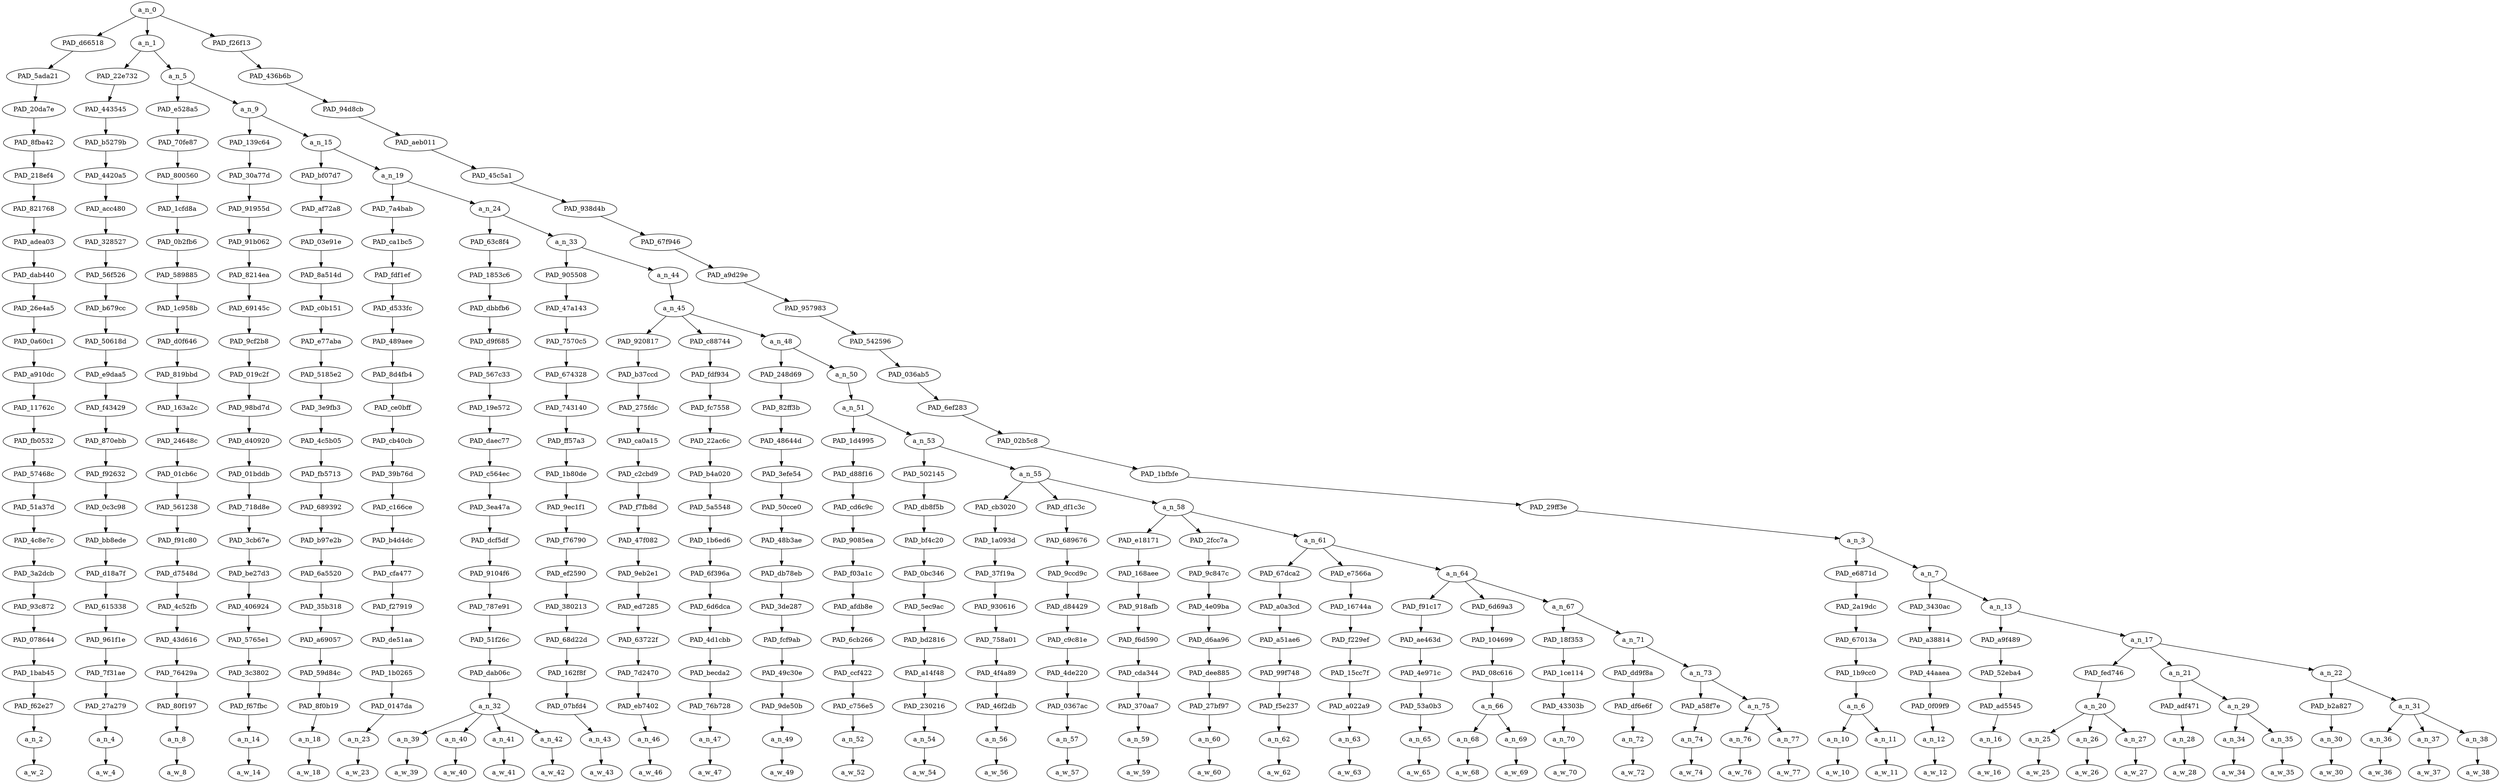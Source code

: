strict digraph "" {
	a_n_0	[div_dir=1,
		index=0,
		level=23,
		pos="20.7292221760063,23!",
		text_span="[0, 1, 2, 3, 4, 5, 6, 7, 8, 9, 10, 11, 12, 13, 14, 15, 16, 17, 18, 19, 20, 21, 22, 23, 24, 25, 26, 27, 28, 29, 30, 31, 32, 33, 34, \
35, 36, 37, 38, 39, 40, 41, 42, 43]",
		value=0.99999999];
	PAD_d66518	[div_dir=1,
		index=1,
		level=22,
		pos="29.0,22!",
		text_span="[29]",
		value=0.01446000];
	a_n_0 -> PAD_d66518;
	a_n_1	[div_dir=1,
		index=0,
		level=22,
		pos="1.073083194685571,22!",
		text_span="[0, 1, 2, 3, 4, 5, 6, 7, 8, 9, 10, 11, 12, 13, 14, 15, 16, 17, 18, 19, 20, 21, 22, 23, 24, 25, 26, 27, 28]",
		value=0.56165348];
	a_n_0 -> a_n_1;
	PAD_f26f13	[div_dir=1,
		index=2,
		level=22,
		pos="32.11458333333333,22!",
		text_span="[30, 31, 32, 33, 34, 35, 36, 37, 38, 39, 40, 41, 42, 43]",
		value=0.42333178];
	a_n_0 -> PAD_f26f13;
	PAD_5ada21	[div_dir=1,
		index=2,
		level=21,
		pos="29.0,21!",
		text_span="[29]",
		value=0.01446000];
	PAD_d66518 -> PAD_5ada21;
	PAD_20da7e	[div_dir=1,
		index=3,
		level=20,
		pos="29.0,20!",
		text_span="[29]",
		value=0.01446000];
	PAD_5ada21 -> PAD_20da7e;
	PAD_8fba42	[div_dir=1,
		index=4,
		level=19,
		pos="29.0,19!",
		text_span="[29]",
		value=0.01446000];
	PAD_20da7e -> PAD_8fba42;
	PAD_218ef4	[div_dir=1,
		index=5,
		level=18,
		pos="29.0,18!",
		text_span="[29]",
		value=0.01446000];
	PAD_8fba42 -> PAD_218ef4;
	PAD_821768	[div_dir=1,
		index=6,
		level=17,
		pos="29.0,17!",
		text_span="[29]",
		value=0.01446000];
	PAD_218ef4 -> PAD_821768;
	PAD_adea03	[div_dir=1,
		index=7,
		level=16,
		pos="29.0,16!",
		text_span="[29]",
		value=0.01446000];
	PAD_821768 -> PAD_adea03;
	PAD_dab440	[div_dir=1,
		index=8,
		level=15,
		pos="29.0,15!",
		text_span="[29]",
		value=0.01446000];
	PAD_adea03 -> PAD_dab440;
	PAD_26e4a5	[div_dir=1,
		index=8,
		level=14,
		pos="29.0,14!",
		text_span="[29]",
		value=0.01446000];
	PAD_dab440 -> PAD_26e4a5;
	PAD_0a60c1	[div_dir=1,
		index=10,
		level=13,
		pos="29.0,13!",
		text_span="[29]",
		value=0.01446000];
	PAD_26e4a5 -> PAD_0a60c1;
	PAD_a910dc	[div_dir=1,
		index=11,
		level=12,
		pos="29.0,12!",
		text_span="[29]",
		value=0.01446000];
	PAD_0a60c1 -> PAD_a910dc;
	PAD_11762c	[div_dir=1,
		index=11,
		level=11,
		pos="29.0,11!",
		text_span="[29]",
		value=0.01446000];
	PAD_a910dc -> PAD_11762c;
	PAD_fb0532	[div_dir=1,
		index=12,
		level=10,
		pos="29.0,10!",
		text_span="[29]",
		value=0.01446000];
	PAD_11762c -> PAD_fb0532;
	PAD_57468c	[div_dir=1,
		index=13,
		level=9,
		pos="29.0,9!",
		text_span="[29]",
		value=0.01446000];
	PAD_fb0532 -> PAD_57468c;
	PAD_51a37d	[div_dir=1,
		index=15,
		level=8,
		pos="29.0,8!",
		text_span="[29]",
		value=0.01446000];
	PAD_57468c -> PAD_51a37d;
	PAD_4c8e7c	[div_dir=1,
		index=17,
		level=7,
		pos="29.0,7!",
		text_span="[29]",
		value=0.01446000];
	PAD_51a37d -> PAD_4c8e7c;
	PAD_3a2dcb	[div_dir=1,
		index=19,
		level=6,
		pos="29.0,6!",
		text_span="[29]",
		value=0.01446000];
	PAD_4c8e7c -> PAD_3a2dcb;
	PAD_93c872	[div_dir=1,
		index=21,
		level=5,
		pos="29.0,5!",
		text_span="[29]",
		value=0.01446000];
	PAD_3a2dcb -> PAD_93c872;
	PAD_078644	[div_dir=1,
		index=22,
		level=4,
		pos="29.0,4!",
		text_span="[29]",
		value=0.01446000];
	PAD_93c872 -> PAD_078644;
	PAD_1bab45	[div_dir=1,
		index=23,
		level=3,
		pos="29.0,3!",
		text_span="[29]",
		value=0.01446000];
	PAD_078644 -> PAD_1bab45;
	PAD_f62e27	[div_dir=1,
		index=24,
		level=2,
		pos="29.0,2!",
		text_span="[29]",
		value=0.01446000];
	PAD_1bab45 -> PAD_f62e27;
	a_n_2	[div_dir=1,
		index=29,
		level=1,
		pos="29.0,1!",
		text_span="[29]",
		value=0.01446000];
	PAD_f62e27 -> a_n_2;
	a_w_2	[div_dir=0,
		index=29,
		level=0,
		pos="29,0!",
		text_span="[29]",
		value=but];
	a_n_2 -> a_w_2;
	PAD_22e732	[div_dir=1,
		index=0,
		level=21,
		pos="0.0,21!",
		text_span="[0]",
		value=0.02125000];
	a_n_1 -> PAD_22e732;
	a_n_5	[div_dir=1,
		index=1,
		level=21,
		pos="2.146166389371142,21!",
		text_span="[1, 2, 3, 4, 5, 6, 7, 8, 9, 10, 11, 12, 13, 14, 15, 16, 17, 18, 19, 20, 21, 22, 23, 24, 25, 26, 27, 28]",
		value=0.54004693];
	a_n_1 -> a_n_5;
	PAD_443545	[div_dir=1,
		index=0,
		level=20,
		pos="0.0,20!",
		text_span="[0]",
		value=0.02125000];
	PAD_22e732 -> PAD_443545;
	PAD_b5279b	[div_dir=1,
		index=0,
		level=19,
		pos="0.0,19!",
		text_span="[0]",
		value=0.02125000];
	PAD_443545 -> PAD_b5279b;
	PAD_4420a5	[div_dir=1,
		index=0,
		level=18,
		pos="0.0,18!",
		text_span="[0]",
		value=0.02125000];
	PAD_b5279b -> PAD_4420a5;
	PAD_acc480	[div_dir=1,
		index=0,
		level=17,
		pos="0.0,17!",
		text_span="[0]",
		value=0.02125000];
	PAD_4420a5 -> PAD_acc480;
	PAD_328527	[div_dir=1,
		index=0,
		level=16,
		pos="0.0,16!",
		text_span="[0]",
		value=0.02125000];
	PAD_acc480 -> PAD_328527;
	PAD_56f526	[div_dir=1,
		index=0,
		level=15,
		pos="0.0,15!",
		text_span="[0]",
		value=0.02125000];
	PAD_328527 -> PAD_56f526;
	PAD_b679cc	[div_dir=1,
		index=0,
		level=14,
		pos="0.0,14!",
		text_span="[0]",
		value=0.02125000];
	PAD_56f526 -> PAD_b679cc;
	PAD_50618d	[div_dir=1,
		index=0,
		level=13,
		pos="0.0,13!",
		text_span="[0]",
		value=0.02125000];
	PAD_b679cc -> PAD_50618d;
	PAD_e9daa5	[div_dir=1,
		index=0,
		level=12,
		pos="0.0,12!",
		text_span="[0]",
		value=0.02125000];
	PAD_50618d -> PAD_e9daa5;
	PAD_f43429	[div_dir=1,
		index=0,
		level=11,
		pos="0.0,11!",
		text_span="[0]",
		value=0.02125000];
	PAD_e9daa5 -> PAD_f43429;
	PAD_870ebb	[div_dir=1,
		index=0,
		level=10,
		pos="0.0,10!",
		text_span="[0]",
		value=0.02125000];
	PAD_f43429 -> PAD_870ebb;
	PAD_f92632	[div_dir=1,
		index=0,
		level=9,
		pos="0.0,9!",
		text_span="[0]",
		value=0.02125000];
	PAD_870ebb -> PAD_f92632;
	PAD_0c3c98	[div_dir=1,
		index=0,
		level=8,
		pos="0.0,8!",
		text_span="[0]",
		value=0.02125000];
	PAD_f92632 -> PAD_0c3c98;
	PAD_bb8ede	[div_dir=1,
		index=0,
		level=7,
		pos="0.0,7!",
		text_span="[0]",
		value=0.02125000];
	PAD_0c3c98 -> PAD_bb8ede;
	PAD_d18a7f	[div_dir=1,
		index=0,
		level=6,
		pos="0.0,6!",
		text_span="[0]",
		value=0.02125000];
	PAD_bb8ede -> PAD_d18a7f;
	PAD_615338	[div_dir=1,
		index=0,
		level=5,
		pos="0.0,5!",
		text_span="[0]",
		value=0.02125000];
	PAD_d18a7f -> PAD_615338;
	PAD_961f1e	[div_dir=1,
		index=0,
		level=4,
		pos="0.0,4!",
		text_span="[0]",
		value=0.02125000];
	PAD_615338 -> PAD_961f1e;
	PAD_7f31ae	[div_dir=1,
		index=0,
		level=3,
		pos="0.0,3!",
		text_span="[0]",
		value=0.02125000];
	PAD_961f1e -> PAD_7f31ae;
	PAD_27a279	[div_dir=1,
		index=0,
		level=2,
		pos="0.0,2!",
		text_span="[0]",
		value=0.02125000];
	PAD_7f31ae -> PAD_27a279;
	a_n_4	[div_dir=1,
		index=0,
		level=1,
		pos="0.0,1!",
		text_span="[0]",
		value=0.02125000];
	PAD_27a279 -> a_n_4;
	a_w_4	[div_dir=0,
		index=0,
		level=0,
		pos="0,0!",
		text_span="[0]",
		value=i];
	a_n_4 -> a_w_4;
	PAD_e528a5	[div_dir=1,
		index=1,
		level=20,
		pos="1.0,20!",
		text_span="[1]",
		value=0.01641893];
	a_n_5 -> PAD_e528a5;
	a_n_9	[div_dir=1,
		index=2,
		level=20,
		pos="3.292332778742284,20!",
		text_span="[2, 3, 4, 5, 6, 7, 8, 9, 10, 11, 12, 13, 14, 15, 16, 17, 18, 19, 20, 21, 22, 23, 24, 25, 26, 27, 28]",
		value=0.52330448];
	a_n_5 -> a_n_9;
	PAD_70fe87	[div_dir=1,
		index=1,
		level=19,
		pos="1.0,19!",
		text_span="[1]",
		value=0.01641893];
	PAD_e528a5 -> PAD_70fe87;
	PAD_800560	[div_dir=1,
		index=1,
		level=18,
		pos="1.0,18!",
		text_span="[1]",
		value=0.01641893];
	PAD_70fe87 -> PAD_800560;
	PAD_1cfd8a	[div_dir=1,
		index=1,
		level=17,
		pos="1.0,17!",
		text_span="[1]",
		value=0.01641893];
	PAD_800560 -> PAD_1cfd8a;
	PAD_0b2fb6	[div_dir=1,
		index=1,
		level=16,
		pos="1.0,16!",
		text_span="[1]",
		value=0.01641893];
	PAD_1cfd8a -> PAD_0b2fb6;
	PAD_589885	[div_dir=1,
		index=1,
		level=15,
		pos="1.0,15!",
		text_span="[1]",
		value=0.01641893];
	PAD_0b2fb6 -> PAD_589885;
	PAD_1c958b	[div_dir=1,
		index=1,
		level=14,
		pos="1.0,14!",
		text_span="[1]",
		value=0.01641893];
	PAD_589885 -> PAD_1c958b;
	PAD_d0f646	[div_dir=1,
		index=1,
		level=13,
		pos="1.0,13!",
		text_span="[1]",
		value=0.01641893];
	PAD_1c958b -> PAD_d0f646;
	PAD_819bbd	[div_dir=1,
		index=1,
		level=12,
		pos="1.0,12!",
		text_span="[1]",
		value=0.01641893];
	PAD_d0f646 -> PAD_819bbd;
	PAD_163a2c	[div_dir=1,
		index=1,
		level=11,
		pos="1.0,11!",
		text_span="[1]",
		value=0.01641893];
	PAD_819bbd -> PAD_163a2c;
	PAD_24648c	[div_dir=1,
		index=1,
		level=10,
		pos="1.0,10!",
		text_span="[1]",
		value=0.01641893];
	PAD_163a2c -> PAD_24648c;
	PAD_01cb6c	[div_dir=1,
		index=1,
		level=9,
		pos="1.0,9!",
		text_span="[1]",
		value=0.01641893];
	PAD_24648c -> PAD_01cb6c;
	PAD_561238	[div_dir=1,
		index=1,
		level=8,
		pos="1.0,8!",
		text_span="[1]",
		value=0.01641893];
	PAD_01cb6c -> PAD_561238;
	PAD_f91c80	[div_dir=1,
		index=1,
		level=7,
		pos="1.0,7!",
		text_span="[1]",
		value=0.01641893];
	PAD_561238 -> PAD_f91c80;
	PAD_d7548d	[div_dir=1,
		index=1,
		level=6,
		pos="1.0,6!",
		text_span="[1]",
		value=0.01641893];
	PAD_f91c80 -> PAD_d7548d;
	PAD_4c52fb	[div_dir=1,
		index=1,
		level=5,
		pos="1.0,5!",
		text_span="[1]",
		value=0.01641893];
	PAD_d7548d -> PAD_4c52fb;
	PAD_43d616	[div_dir=1,
		index=1,
		level=4,
		pos="1.0,4!",
		text_span="[1]",
		value=0.01641893];
	PAD_4c52fb -> PAD_43d616;
	PAD_76429a	[div_dir=1,
		index=1,
		level=3,
		pos="1.0,3!",
		text_span="[1]",
		value=0.01641893];
	PAD_43d616 -> PAD_76429a;
	PAD_80f197	[div_dir=1,
		index=1,
		level=2,
		pos="1.0,2!",
		text_span="[1]",
		value=0.01641893];
	PAD_76429a -> PAD_80f197;
	a_n_8	[div_dir=1,
		index=1,
		level=1,
		pos="1.0,1!",
		text_span="[1]",
		value=0.01641893];
	PAD_80f197 -> a_n_8;
	a_w_8	[div_dir=0,
		index=1,
		level=0,
		pos="1,0!",
		text_span="[1]",
		value=have];
	a_n_8 -> a_w_8;
	PAD_139c64	[div_dir=-1,
		index=2,
		level=19,
		pos="2.0,19!",
		text_span="[2]",
		value=0.01481121];
	a_n_9 -> PAD_139c64;
	a_n_15	[div_dir=1,
		index=3,
		level=19,
		pos="4.584665557484568,19!",
		text_span="[3, 4, 5, 6, 7, 8, 9, 10, 11, 12, 13, 14, 15, 16, 17, 18, 19, 20, 21, 22, 23, 24, 25, 26, 27, 28]",
		value=0.50817179];
	a_n_9 -> a_n_15;
	PAD_30a77d	[div_dir=-1,
		index=2,
		level=18,
		pos="2.0,18!",
		text_span="[2]",
		value=0.01481121];
	PAD_139c64 -> PAD_30a77d;
	PAD_91955d	[div_dir=-1,
		index=2,
		level=17,
		pos="2.0,17!",
		text_span="[2]",
		value=0.01481121];
	PAD_30a77d -> PAD_91955d;
	PAD_91b062	[div_dir=-1,
		index=2,
		level=16,
		pos="2.0,16!",
		text_span="[2]",
		value=0.01481121];
	PAD_91955d -> PAD_91b062;
	PAD_8214ea	[div_dir=-1,
		index=2,
		level=15,
		pos="2.0,15!",
		text_span="[2]",
		value=0.01481121];
	PAD_91b062 -> PAD_8214ea;
	PAD_69145c	[div_dir=-1,
		index=2,
		level=14,
		pos="2.0,14!",
		text_span="[2]",
		value=0.01481121];
	PAD_8214ea -> PAD_69145c;
	PAD_9cf2b8	[div_dir=-1,
		index=2,
		level=13,
		pos="2.0,13!",
		text_span="[2]",
		value=0.01481121];
	PAD_69145c -> PAD_9cf2b8;
	PAD_019c2f	[div_dir=-1,
		index=2,
		level=12,
		pos="2.0,12!",
		text_span="[2]",
		value=0.01481121];
	PAD_9cf2b8 -> PAD_019c2f;
	PAD_98bd7d	[div_dir=-1,
		index=2,
		level=11,
		pos="2.0,11!",
		text_span="[2]",
		value=0.01481121];
	PAD_019c2f -> PAD_98bd7d;
	PAD_d40920	[div_dir=-1,
		index=2,
		level=10,
		pos="2.0,10!",
		text_span="[2]",
		value=0.01481121];
	PAD_98bd7d -> PAD_d40920;
	PAD_01bddb	[div_dir=-1,
		index=2,
		level=9,
		pos="2.0,9!",
		text_span="[2]",
		value=0.01481121];
	PAD_d40920 -> PAD_01bddb;
	PAD_718d8e	[div_dir=-1,
		index=2,
		level=8,
		pos="2.0,8!",
		text_span="[2]",
		value=0.01481121];
	PAD_01bddb -> PAD_718d8e;
	PAD_3cb67e	[div_dir=-1,
		index=2,
		level=7,
		pos="2.0,7!",
		text_span="[2]",
		value=0.01481121];
	PAD_718d8e -> PAD_3cb67e;
	PAD_be27d3	[div_dir=-1,
		index=2,
		level=6,
		pos="2.0,6!",
		text_span="[2]",
		value=0.01481121];
	PAD_3cb67e -> PAD_be27d3;
	PAD_406924	[div_dir=-1,
		index=2,
		level=5,
		pos="2.0,5!",
		text_span="[2]",
		value=0.01481121];
	PAD_be27d3 -> PAD_406924;
	PAD_5765e1	[div_dir=-1,
		index=2,
		level=4,
		pos="2.0,4!",
		text_span="[2]",
		value=0.01481121];
	PAD_406924 -> PAD_5765e1;
	PAD_3c3802	[div_dir=-1,
		index=2,
		level=3,
		pos="2.0,3!",
		text_span="[2]",
		value=0.01481121];
	PAD_5765e1 -> PAD_3c3802;
	PAD_f67fbc	[div_dir=-1,
		index=2,
		level=2,
		pos="2.0,2!",
		text_span="[2]",
		value=0.01481121];
	PAD_3c3802 -> PAD_f67fbc;
	a_n_14	[div_dir=-1,
		index=2,
		level=1,
		pos="2.0,1!",
		text_span="[2]",
		value=0.01481121];
	PAD_f67fbc -> a_n_14;
	a_w_14	[div_dir=0,
		index=2,
		level=0,
		pos="2,0!",
		text_span="[2]",
		value=read];
	a_n_14 -> a_w_14;
	PAD_bf07d7	[div_dir=1,
		index=3,
		level=18,
		pos="3.0,18!",
		text_span="[3]",
		value=0.01464892];
	a_n_15 -> PAD_bf07d7;
	a_n_19	[div_dir=1,
		index=4,
		level=18,
		pos="6.169331114969136,18!",
		text_span="[4, 5, 6, 7, 8, 9, 10, 11, 12, 13, 14, 15, 16, 17, 18, 19, 20, 21, 22, 23, 24, 25, 26, 27, 28]",
		value=0.49319504];
	a_n_15 -> a_n_19;
	PAD_af72a8	[div_dir=1,
		index=3,
		level=17,
		pos="3.0,17!",
		text_span="[3]",
		value=0.01464892];
	PAD_bf07d7 -> PAD_af72a8;
	PAD_03e91e	[div_dir=1,
		index=3,
		level=16,
		pos="3.0,16!",
		text_span="[3]",
		value=0.01464892];
	PAD_af72a8 -> PAD_03e91e;
	PAD_8a514d	[div_dir=1,
		index=3,
		level=15,
		pos="3.0,15!",
		text_span="[3]",
		value=0.01464892];
	PAD_03e91e -> PAD_8a514d;
	PAD_c0b151	[div_dir=1,
		index=3,
		level=14,
		pos="3.0,14!",
		text_span="[3]",
		value=0.01464892];
	PAD_8a514d -> PAD_c0b151;
	PAD_e77aba	[div_dir=1,
		index=3,
		level=13,
		pos="3.0,13!",
		text_span="[3]",
		value=0.01464892];
	PAD_c0b151 -> PAD_e77aba;
	PAD_5185e2	[div_dir=1,
		index=3,
		level=12,
		pos="3.0,12!",
		text_span="[3]",
		value=0.01464892];
	PAD_e77aba -> PAD_5185e2;
	PAD_3e9fb3	[div_dir=1,
		index=3,
		level=11,
		pos="3.0,11!",
		text_span="[3]",
		value=0.01464892];
	PAD_5185e2 -> PAD_3e9fb3;
	PAD_4c5b05	[div_dir=1,
		index=3,
		level=10,
		pos="3.0,10!",
		text_span="[3]",
		value=0.01464892];
	PAD_3e9fb3 -> PAD_4c5b05;
	PAD_fb5713	[div_dir=1,
		index=3,
		level=9,
		pos="3.0,9!",
		text_span="[3]",
		value=0.01464892];
	PAD_4c5b05 -> PAD_fb5713;
	PAD_689392	[div_dir=1,
		index=3,
		level=8,
		pos="3.0,8!",
		text_span="[3]",
		value=0.01464892];
	PAD_fb5713 -> PAD_689392;
	PAD_b97e2b	[div_dir=1,
		index=3,
		level=7,
		pos="3.0,7!",
		text_span="[3]",
		value=0.01464892];
	PAD_689392 -> PAD_b97e2b;
	PAD_6a5520	[div_dir=1,
		index=3,
		level=6,
		pos="3.0,6!",
		text_span="[3]",
		value=0.01464892];
	PAD_b97e2b -> PAD_6a5520;
	PAD_35b318	[div_dir=1,
		index=3,
		level=5,
		pos="3.0,5!",
		text_span="[3]",
		value=0.01464892];
	PAD_6a5520 -> PAD_35b318;
	PAD_a69057	[div_dir=1,
		index=3,
		level=4,
		pos="3.0,4!",
		text_span="[3]",
		value=0.01464892];
	PAD_35b318 -> PAD_a69057;
	PAD_59d84c	[div_dir=1,
		index=3,
		level=3,
		pos="3.0,3!",
		text_span="[3]",
		value=0.01464892];
	PAD_a69057 -> PAD_59d84c;
	PAD_8f0b19	[div_dir=1,
		index=3,
		level=2,
		pos="3.0,2!",
		text_span="[3]",
		value=0.01464892];
	PAD_59d84c -> PAD_8f0b19;
	a_n_18	[div_dir=1,
		index=3,
		level=1,
		pos="3.0,1!",
		text_span="[3]",
		value=0.01464892];
	PAD_8f0b19 -> a_n_18;
	a_w_18	[div_dir=0,
		index=3,
		level=0,
		pos="3,0!",
		text_span="[3]",
		value=about];
	a_n_18 -> a_w_18;
	PAD_7a4bab	[div_dir=-1,
		index=4,
		level=17,
		pos="4.0,17!",
		text_span="[4]",
		value=0.01459465];
	a_n_19 -> PAD_7a4bab;
	a_n_24	[div_dir=1,
		index=5,
		level=17,
		pos="8.338662229938272,17!",
		text_span="[5, 6, 7, 8, 9, 10, 11, 12, 13, 14, 15, 16, 17, 18, 19, 20, 21, 22, 23, 24, 25, 26, 27, 28]",
		value=0.47827268];
	a_n_19 -> a_n_24;
	PAD_ca1bc5	[div_dir=-1,
		index=4,
		level=16,
		pos="4.0,16!",
		text_span="[4]",
		value=0.01459465];
	PAD_7a4bab -> PAD_ca1bc5;
	PAD_fdf1ef	[div_dir=-1,
		index=4,
		level=15,
		pos="4.0,15!",
		text_span="[4]",
		value=0.01459465];
	PAD_ca1bc5 -> PAD_fdf1ef;
	PAD_d533fc	[div_dir=-1,
		index=4,
		level=14,
		pos="4.0,14!",
		text_span="[4]",
		value=0.01459465];
	PAD_fdf1ef -> PAD_d533fc;
	PAD_489aee	[div_dir=-1,
		index=4,
		level=13,
		pos="4.0,13!",
		text_span="[4]",
		value=0.01459465];
	PAD_d533fc -> PAD_489aee;
	PAD_8d4fb4	[div_dir=-1,
		index=4,
		level=12,
		pos="4.0,12!",
		text_span="[4]",
		value=0.01459465];
	PAD_489aee -> PAD_8d4fb4;
	PAD_ce0bff	[div_dir=-1,
		index=4,
		level=11,
		pos="4.0,11!",
		text_span="[4]",
		value=0.01459465];
	PAD_8d4fb4 -> PAD_ce0bff;
	PAD_cb40cb	[div_dir=-1,
		index=4,
		level=10,
		pos="4.0,10!",
		text_span="[4]",
		value=0.01459465];
	PAD_ce0bff -> PAD_cb40cb;
	PAD_39b76d	[div_dir=-1,
		index=4,
		level=9,
		pos="4.0,9!",
		text_span="[4]",
		value=0.01459465];
	PAD_cb40cb -> PAD_39b76d;
	PAD_c166ce	[div_dir=-1,
		index=4,
		level=8,
		pos="4.0,8!",
		text_span="[4]",
		value=0.01459465];
	PAD_39b76d -> PAD_c166ce;
	PAD_b4d4dc	[div_dir=-1,
		index=4,
		level=7,
		pos="4.0,7!",
		text_span="[4]",
		value=0.01459465];
	PAD_c166ce -> PAD_b4d4dc;
	PAD_cfa477	[div_dir=-1,
		index=4,
		level=6,
		pos="4.0,6!",
		text_span="[4]",
		value=0.01459465];
	PAD_b4d4dc -> PAD_cfa477;
	PAD_f27919	[div_dir=-1,
		index=4,
		level=5,
		pos="4.0,5!",
		text_span="[4]",
		value=0.01459465];
	PAD_cfa477 -> PAD_f27919;
	PAD_de51aa	[div_dir=-1,
		index=4,
		level=4,
		pos="4.0,4!",
		text_span="[4]",
		value=0.01459465];
	PAD_f27919 -> PAD_de51aa;
	PAD_1b0265	[div_dir=-1,
		index=4,
		level=3,
		pos="4.0,3!",
		text_span="[4]",
		value=0.01459465];
	PAD_de51aa -> PAD_1b0265;
	PAD_0147da	[div_dir=-1,
		index=4,
		level=2,
		pos="4.0,2!",
		text_span="[4]",
		value=0.01459465];
	PAD_1b0265 -> PAD_0147da;
	a_n_23	[div_dir=-1,
		index=4,
		level=1,
		pos="4.0,1!",
		text_span="[4]",
		value=0.01459465];
	PAD_0147da -> a_n_23;
	a_w_23	[div_dir=0,
		index=4,
		level=0,
		pos="4,0!",
		text_span="[4]",
		value=this];
	a_n_23 -> a_w_23;
	PAD_63c8f4	[div_dir=1,
		index=5,
		level=16,
		pos="6.5,16!",
		text_span="[5, 6, 7, 8]",
		value=0.15613035];
	a_n_24 -> PAD_63c8f4;
	a_n_33	[div_dir=1,
		index=6,
		level=16,
		pos="10.177324459876544,16!",
		text_span="[9, 10, 11, 12, 13, 14, 15, 16, 17, 18, 19, 20, 21, 22, 23, 24, 25, 26, 27, 28]",
		value=0.32180444];
	a_n_24 -> a_n_33;
	PAD_1853c6	[div_dir=1,
		index=5,
		level=15,
		pos="6.5,15!",
		text_span="[5, 6, 7, 8]",
		value=0.15613035];
	PAD_63c8f4 -> PAD_1853c6;
	PAD_dbbfb6	[div_dir=1,
		index=5,
		level=14,
		pos="6.5,14!",
		text_span="[5, 6, 7, 8]",
		value=0.15613035];
	PAD_1853c6 -> PAD_dbbfb6;
	PAD_d9f685	[div_dir=1,
		index=5,
		level=13,
		pos="6.5,13!",
		text_span="[5, 6, 7, 8]",
		value=0.15613035];
	PAD_dbbfb6 -> PAD_d9f685;
	PAD_567c33	[div_dir=1,
		index=5,
		level=12,
		pos="6.5,12!",
		text_span="[5, 6, 7, 8]",
		value=0.15613035];
	PAD_d9f685 -> PAD_567c33;
	PAD_19e572	[div_dir=1,
		index=5,
		level=11,
		pos="6.5,11!",
		text_span="[5, 6, 7, 8]",
		value=0.15613035];
	PAD_567c33 -> PAD_19e572;
	PAD_daec77	[div_dir=1,
		index=5,
		level=10,
		pos="6.5,10!",
		text_span="[5, 6, 7, 8]",
		value=0.15613035];
	PAD_19e572 -> PAD_daec77;
	PAD_c564ec	[div_dir=1,
		index=5,
		level=9,
		pos="6.5,9!",
		text_span="[5, 6, 7, 8]",
		value=0.15613035];
	PAD_daec77 -> PAD_c564ec;
	PAD_3ea47a	[div_dir=1,
		index=5,
		level=8,
		pos="6.5,8!",
		text_span="[5, 6, 7, 8]",
		value=0.15613035];
	PAD_c564ec -> PAD_3ea47a;
	PAD_dcf5df	[div_dir=1,
		index=5,
		level=7,
		pos="6.5,7!",
		text_span="[5, 6, 7, 8]",
		value=0.15613035];
	PAD_3ea47a -> PAD_dcf5df;
	PAD_9104f6	[div_dir=1,
		index=5,
		level=6,
		pos="6.5,6!",
		text_span="[5, 6, 7, 8]",
		value=0.15613035];
	PAD_dcf5df -> PAD_9104f6;
	PAD_787e91	[div_dir=1,
		index=5,
		level=5,
		pos="6.5,5!",
		text_span="[5, 6, 7, 8]",
		value=0.15613035];
	PAD_9104f6 -> PAD_787e91;
	PAD_51f26c	[div_dir=1,
		index=5,
		level=4,
		pos="6.5,4!",
		text_span="[5, 6, 7, 8]",
		value=0.15613035];
	PAD_787e91 -> PAD_51f26c;
	PAD_dab06c	[div_dir=1,
		index=5,
		level=3,
		pos="6.5,3!",
		text_span="[5, 6, 7, 8]",
		value=0.15613035];
	PAD_51f26c -> PAD_dab06c;
	a_n_32	[div_dir=1,
		index=5,
		level=2,
		pos="6.5,2!",
		text_span="[5, 6, 7, 8]",
		value=0.15613035];
	PAD_dab06c -> a_n_32;
	a_n_39	[div_dir=-1,
		index=5,
		level=1,
		pos="5.0,1!",
		text_span="[5]",
		value=0.02026015];
	a_n_32 -> a_n_39;
	a_n_40	[div_dir=1,
		index=6,
		level=1,
		pos="6.0,1!",
		text_span="[6]",
		value=0.02262655];
	a_n_32 -> a_n_40;
	a_n_41	[div_dir=1,
		index=7,
		level=1,
		pos="7.0,1!",
		text_span="[7]",
		value=0.08851831];
	a_n_32 -> a_n_41;
	a_n_42	[div_dir=1,
		index=8,
		level=1,
		pos="8.0,1!",
		text_span="[8]",
		value=0.02423288];
	a_n_32 -> a_n_42;
	a_w_39	[div_dir=0,
		index=5,
		level=0,
		pos="5,0!",
		text_span="[5]",
		value=it];
	a_n_39 -> a_w_39;
	a_w_40	[div_dir=0,
		index=6,
		level=0,
		pos="6,0!",
		text_span="[6]",
		value=typical];
	a_n_40 -> a_w_40;
	a_w_41	[div_dir=0,
		index=7,
		level=0,
		pos="7,0!",
		text_span="[7]",
		value=nigger];
	a_n_41 -> a_w_41;
	a_w_42	[div_dir=0,
		index=8,
		level=0,
		pos="8,0!",
		text_span="[8]",
		value=behavior];
	a_n_42 -> a_w_42;
	PAD_905508	[div_dir=1,
		index=6,
		level=15,
		pos="9.0,15!",
		text_span="[9]",
		value=0.01571661];
	a_n_33 -> PAD_905508;
	a_n_44	[div_dir=1,
		index=7,
		level=15,
		pos="11.354648919753087,15!",
		text_span="[10, 11, 12, 13, 14, 15, 16, 17, 18, 19, 20, 21, 22, 23, 24, 25, 26, 27, 28]",
		value=0.30594920];
	a_n_33 -> a_n_44;
	PAD_47a143	[div_dir=1,
		index=6,
		level=14,
		pos="9.0,14!",
		text_span="[9]",
		value=0.01571661];
	PAD_905508 -> PAD_47a143;
	PAD_7570c5	[div_dir=1,
		index=6,
		level=13,
		pos="9.0,13!",
		text_span="[9]",
		value=0.01571661];
	PAD_47a143 -> PAD_7570c5;
	PAD_674328	[div_dir=1,
		index=6,
		level=12,
		pos="9.0,12!",
		text_span="[9]",
		value=0.01571661];
	PAD_7570c5 -> PAD_674328;
	PAD_743140	[div_dir=1,
		index=6,
		level=11,
		pos="9.0,11!",
		text_span="[9]",
		value=0.01571661];
	PAD_674328 -> PAD_743140;
	PAD_ff57a3	[div_dir=1,
		index=6,
		level=10,
		pos="9.0,10!",
		text_span="[9]",
		value=0.01571661];
	PAD_743140 -> PAD_ff57a3;
	PAD_1b80de	[div_dir=1,
		index=6,
		level=9,
		pos="9.0,9!",
		text_span="[9]",
		value=0.01571661];
	PAD_ff57a3 -> PAD_1b80de;
	PAD_9ec1f1	[div_dir=1,
		index=6,
		level=8,
		pos="9.0,8!",
		text_span="[9]",
		value=0.01571661];
	PAD_1b80de -> PAD_9ec1f1;
	PAD_f76790	[div_dir=1,
		index=6,
		level=7,
		pos="9.0,7!",
		text_span="[9]",
		value=0.01571661];
	PAD_9ec1f1 -> PAD_f76790;
	PAD_ef2590	[div_dir=1,
		index=6,
		level=6,
		pos="9.0,6!",
		text_span="[9]",
		value=0.01571661];
	PAD_f76790 -> PAD_ef2590;
	PAD_380213	[div_dir=1,
		index=6,
		level=5,
		pos="9.0,5!",
		text_span="[9]",
		value=0.01571661];
	PAD_ef2590 -> PAD_380213;
	PAD_68d22d	[div_dir=1,
		index=6,
		level=4,
		pos="9.0,4!",
		text_span="[9]",
		value=0.01571661];
	PAD_380213 -> PAD_68d22d;
	PAD_162f8f	[div_dir=1,
		index=6,
		level=3,
		pos="9.0,3!",
		text_span="[9]",
		value=0.01571661];
	PAD_68d22d -> PAD_162f8f;
	PAD_07bfd4	[div_dir=1,
		index=6,
		level=2,
		pos="9.0,2!",
		text_span="[9]",
		value=0.01571661];
	PAD_162f8f -> PAD_07bfd4;
	a_n_43	[div_dir=1,
		index=9,
		level=1,
		pos="9.0,1!",
		text_span="[9]",
		value=0.01571661];
	PAD_07bfd4 -> a_n_43;
	a_w_43	[div_dir=0,
		index=9,
		level=0,
		pos="9,0!",
		text_span="[9]",
		value=of];
	a_n_43 -> a_w_43;
	a_n_45	[div_dir=1,
		index=7,
		level=14,
		pos="11.354648919753087,14!",
		text_span="[10, 11, 12, 13, 14, 15, 16, 17, 18, 19, 20, 21, 22, 23, 24, 25, 26, 27, 28]",
		value=0.30581194];
	a_n_44 -> a_n_45;
	PAD_920817	[div_dir=-1,
		index=7,
		level=13,
		pos="10.0,13!",
		text_span="[10]",
		value=0.01433800];
	a_n_45 -> PAD_920817;
	PAD_c88744	[div_dir=1,
		index=8,
		level=13,
		pos="11.0,13!",
		text_span="[11]",
		value=0.01844098];
	a_n_45 -> PAD_c88744;
	a_n_48	[div_dir=1,
		index=9,
		level=13,
		pos="13.06394675925926,13!",
		text_span="[12, 13, 14, 15, 16, 17, 18, 19, 20, 21, 22, 23, 24, 25, 26, 27, 28]",
		value=0.27289571];
	a_n_45 -> a_n_48;
	PAD_b37ccd	[div_dir=-1,
		index=7,
		level=12,
		pos="10.0,12!",
		text_span="[10]",
		value=0.01433800];
	PAD_920817 -> PAD_b37ccd;
	PAD_275fdc	[div_dir=-1,
		index=7,
		level=11,
		pos="10.0,11!",
		text_span="[10]",
		value=0.01433800];
	PAD_b37ccd -> PAD_275fdc;
	PAD_ca0a15	[div_dir=-1,
		index=7,
		level=10,
		pos="10.0,10!",
		text_span="[10]",
		value=0.01433800];
	PAD_275fdc -> PAD_ca0a15;
	PAD_c2cbd9	[div_dir=-1,
		index=7,
		level=9,
		pos="10.0,9!",
		text_span="[10]",
		value=0.01433800];
	PAD_ca0a15 -> PAD_c2cbd9;
	PAD_f7fb8d	[div_dir=-1,
		index=7,
		level=8,
		pos="10.0,8!",
		text_span="[10]",
		value=0.01433800];
	PAD_c2cbd9 -> PAD_f7fb8d;
	PAD_47f082	[div_dir=-1,
		index=7,
		level=7,
		pos="10.0,7!",
		text_span="[10]",
		value=0.01433800];
	PAD_f7fb8d -> PAD_47f082;
	PAD_9eb2e1	[div_dir=-1,
		index=7,
		level=6,
		pos="10.0,6!",
		text_span="[10]",
		value=0.01433800];
	PAD_47f082 -> PAD_9eb2e1;
	PAD_ed7285	[div_dir=-1,
		index=7,
		level=5,
		pos="10.0,5!",
		text_span="[10]",
		value=0.01433800];
	PAD_9eb2e1 -> PAD_ed7285;
	PAD_63722f	[div_dir=-1,
		index=7,
		level=4,
		pos="10.0,4!",
		text_span="[10]",
		value=0.01433800];
	PAD_ed7285 -> PAD_63722f;
	PAD_7d2470	[div_dir=-1,
		index=7,
		level=3,
		pos="10.0,3!",
		text_span="[10]",
		value=0.01433800];
	PAD_63722f -> PAD_7d2470;
	PAD_eb7402	[div_dir=-1,
		index=7,
		level=2,
		pos="10.0,2!",
		text_span="[10]",
		value=0.01433800];
	PAD_7d2470 -> PAD_eb7402;
	a_n_46	[div_dir=-1,
		index=10,
		level=1,
		pos="10.0,1!",
		text_span="[10]",
		value=0.01433800];
	PAD_eb7402 -> a_n_46;
	a_w_46	[div_dir=0,
		index=10,
		level=0,
		pos="10,0!",
		text_span="[10]",
		value=asserting];
	a_n_46 -> a_w_46;
	PAD_fdf934	[div_dir=1,
		index=8,
		level=12,
		pos="11.0,12!",
		text_span="[11]",
		value=0.01844098];
	PAD_c88744 -> PAD_fdf934;
	PAD_fc7558	[div_dir=1,
		index=8,
		level=11,
		pos="11.0,11!",
		text_span="[11]",
		value=0.01844098];
	PAD_fdf934 -> PAD_fc7558;
	PAD_22ac6c	[div_dir=1,
		index=8,
		level=10,
		pos="11.0,10!",
		text_span="[11]",
		value=0.01844098];
	PAD_fc7558 -> PAD_22ac6c;
	PAD_b4a020	[div_dir=1,
		index=8,
		level=9,
		pos="11.0,9!",
		text_span="[11]",
		value=0.01844098];
	PAD_22ac6c -> PAD_b4a020;
	PAD_5a5548	[div_dir=1,
		index=8,
		level=8,
		pos="11.0,8!",
		text_span="[11]",
		value=0.01844098];
	PAD_b4a020 -> PAD_5a5548;
	PAD_1b6ed6	[div_dir=1,
		index=8,
		level=7,
		pos="11.0,7!",
		text_span="[11]",
		value=0.01844098];
	PAD_5a5548 -> PAD_1b6ed6;
	PAD_6f396a	[div_dir=1,
		index=8,
		level=6,
		pos="11.0,6!",
		text_span="[11]",
		value=0.01844098];
	PAD_1b6ed6 -> PAD_6f396a;
	PAD_6d6dca	[div_dir=1,
		index=8,
		level=5,
		pos="11.0,5!",
		text_span="[11]",
		value=0.01844098];
	PAD_6f396a -> PAD_6d6dca;
	PAD_4d1cbb	[div_dir=1,
		index=8,
		level=4,
		pos="11.0,4!",
		text_span="[11]",
		value=0.01844098];
	PAD_6d6dca -> PAD_4d1cbb;
	PAD_becda2	[div_dir=1,
		index=8,
		level=3,
		pos="11.0,3!",
		text_span="[11]",
		value=0.01844098];
	PAD_4d1cbb -> PAD_becda2;
	PAD_76b728	[div_dir=1,
		index=8,
		level=2,
		pos="11.0,2!",
		text_span="[11]",
		value=0.01844098];
	PAD_becda2 -> PAD_76b728;
	a_n_47	[div_dir=1,
		index=11,
		level=1,
		pos="11.0,1!",
		text_span="[11]",
		value=0.01844098];
	PAD_76b728 -> a_n_47;
	a_w_47	[div_dir=0,
		index=11,
		level=0,
		pos="11,0!",
		text_span="[11]",
		value=superiority];
	a_n_47 -> a_w_47;
	PAD_248d69	[div_dir=-1,
		index=9,
		level=12,
		pos="12.0,12!",
		text_span="[12]",
		value=0.01332701];
	a_n_48 -> PAD_248d69;
	a_n_50	[div_dir=1,
		index=10,
		level=12,
		pos="14.127893518518519,12!",
		text_span="[13, 14, 15, 16, 17, 18, 19, 20, 21, 22, 23, 24, 25, 26, 27, 28]",
		value=0.25943097];
	a_n_48 -> a_n_50;
	PAD_82ff3b	[div_dir=-1,
		index=9,
		level=11,
		pos="12.0,11!",
		text_span="[12]",
		value=0.01332701];
	PAD_248d69 -> PAD_82ff3b;
	PAD_48644d	[div_dir=-1,
		index=9,
		level=10,
		pos="12.0,10!",
		text_span="[12]",
		value=0.01332701];
	PAD_82ff3b -> PAD_48644d;
	PAD_3efe54	[div_dir=-1,
		index=9,
		level=9,
		pos="12.0,9!",
		text_span="[12]",
		value=0.01332701];
	PAD_48644d -> PAD_3efe54;
	PAD_50cce0	[div_dir=-1,
		index=9,
		level=8,
		pos="12.0,8!",
		text_span="[12]",
		value=0.01332701];
	PAD_3efe54 -> PAD_50cce0;
	PAD_48b3ae	[div_dir=-1,
		index=9,
		level=7,
		pos="12.0,7!",
		text_span="[12]",
		value=0.01332701];
	PAD_50cce0 -> PAD_48b3ae;
	PAD_db78eb	[div_dir=-1,
		index=9,
		level=6,
		pos="12.0,6!",
		text_span="[12]",
		value=0.01332701];
	PAD_48b3ae -> PAD_db78eb;
	PAD_3de287	[div_dir=-1,
		index=9,
		level=5,
		pos="12.0,5!",
		text_span="[12]",
		value=0.01332701];
	PAD_db78eb -> PAD_3de287;
	PAD_fcf9ab	[div_dir=-1,
		index=9,
		level=4,
		pos="12.0,4!",
		text_span="[12]",
		value=0.01332701];
	PAD_3de287 -> PAD_fcf9ab;
	PAD_49c30e	[div_dir=-1,
		index=9,
		level=3,
		pos="12.0,3!",
		text_span="[12]",
		value=0.01332701];
	PAD_fcf9ab -> PAD_49c30e;
	PAD_9de50b	[div_dir=-1,
		index=9,
		level=2,
		pos="12.0,2!",
		text_span="[12]",
		value=0.01332701];
	PAD_49c30e -> PAD_9de50b;
	a_n_49	[div_dir=-1,
		index=12,
		level=1,
		pos="12.0,1!",
		text_span="[12]",
		value=0.01332701];
	PAD_9de50b -> a_n_49;
	a_w_49	[div_dir=0,
		index=12,
		level=0,
		pos="12,0!",
		text_span="[12]",
		value=by];
	a_n_49 -> a_w_49;
	a_n_51	[div_dir=1,
		index=10,
		level=11,
		pos="14.127893518518519,11!",
		text_span="[13, 14, 15, 16, 17, 18, 19, 20, 21, 22, 23, 24, 25, 26, 27, 28]",
		value=0.25928357];
	a_n_50 -> a_n_51;
	PAD_1d4995	[div_dir=1,
		index=10,
		level=10,
		pos="13.0,10!",
		text_span="[13]",
		value=0.01313600];
	a_n_51 -> PAD_1d4995;
	a_n_53	[div_dir=1,
		index=11,
		level=10,
		pos="15.255787037037038,10!",
		text_span="[14, 15, 16, 17, 18, 19, 20, 21, 22, 23, 24, 25, 26, 27, 28]",
		value=0.24600017];
	a_n_51 -> a_n_53;
	PAD_d88f16	[div_dir=1,
		index=10,
		level=9,
		pos="13.0,9!",
		text_span="[13]",
		value=0.01313600];
	PAD_1d4995 -> PAD_d88f16;
	PAD_cd6c9c	[div_dir=1,
		index=10,
		level=8,
		pos="13.0,8!",
		text_span="[13]",
		value=0.01313600];
	PAD_d88f16 -> PAD_cd6c9c;
	PAD_9085ea	[div_dir=1,
		index=10,
		level=7,
		pos="13.0,7!",
		text_span="[13]",
		value=0.01313600];
	PAD_cd6c9c -> PAD_9085ea;
	PAD_f03a1c	[div_dir=1,
		index=10,
		level=6,
		pos="13.0,6!",
		text_span="[13]",
		value=0.01313600];
	PAD_9085ea -> PAD_f03a1c;
	PAD_afdb8e	[div_dir=1,
		index=10,
		level=5,
		pos="13.0,5!",
		text_span="[13]",
		value=0.01313600];
	PAD_f03a1c -> PAD_afdb8e;
	PAD_6cb266	[div_dir=1,
		index=10,
		level=4,
		pos="13.0,4!",
		text_span="[13]",
		value=0.01313600];
	PAD_afdb8e -> PAD_6cb266;
	PAD_ccf422	[div_dir=1,
		index=10,
		level=3,
		pos="13.0,3!",
		text_span="[13]",
		value=0.01313600];
	PAD_6cb266 -> PAD_ccf422;
	PAD_c756e5	[div_dir=1,
		index=10,
		level=2,
		pos="13.0,2!",
		text_span="[13]",
		value=0.01313600];
	PAD_ccf422 -> PAD_c756e5;
	a_n_52	[div_dir=1,
		index=13,
		level=1,
		pos="13.0,1!",
		text_span="[13]",
		value=0.01313600];
	PAD_c756e5 -> a_n_52;
	a_w_52	[div_dir=0,
		index=13,
		level=0,
		pos="13,0!",
		text_span="[13]",
		value=making];
	a_n_52 -> a_w_52;
	PAD_502145	[div_dir=-1,
		index=11,
		level=9,
		pos="14.0,9!",
		text_span="[14]",
		value=0.01860620];
	a_n_53 -> PAD_502145;
	a_n_55	[div_dir=1,
		index=12,
		level=9,
		pos="16.511574074074076,9!",
		text_span="[15, 16, 17, 18, 19, 20, 21, 22, 23, 24, 25, 26, 27, 28]",
		value=0.22724431];
	a_n_53 -> a_n_55;
	PAD_db8f5b	[div_dir=-1,
		index=11,
		level=8,
		pos="14.0,8!",
		text_span="[14]",
		value=0.01860620];
	PAD_502145 -> PAD_db8f5b;
	PAD_bf4c20	[div_dir=-1,
		index=11,
		level=7,
		pos="14.0,7!",
		text_span="[14]",
		value=0.01860620];
	PAD_db8f5b -> PAD_bf4c20;
	PAD_0bc346	[div_dir=-1,
		index=11,
		level=6,
		pos="14.0,6!",
		text_span="[14]",
		value=0.01860620];
	PAD_bf4c20 -> PAD_0bc346;
	PAD_5ec9ac	[div_dir=-1,
		index=11,
		level=5,
		pos="14.0,5!",
		text_span="[14]",
		value=0.01860620];
	PAD_0bc346 -> PAD_5ec9ac;
	PAD_bd2816	[div_dir=-1,
		index=11,
		level=4,
		pos="14.0,4!",
		text_span="[14]",
		value=0.01860620];
	PAD_5ec9ac -> PAD_bd2816;
	PAD_a14f48	[div_dir=-1,
		index=11,
		level=3,
		pos="14.0,3!",
		text_span="[14]",
		value=0.01860620];
	PAD_bd2816 -> PAD_a14f48;
	PAD_230216	[div_dir=-1,
		index=11,
		level=2,
		pos="14.0,2!",
		text_span="[14]",
		value=0.01860620];
	PAD_a14f48 -> PAD_230216;
	a_n_54	[div_dir=-1,
		index=14,
		level=1,
		pos="14.0,1!",
		text_span="[14]",
		value=0.01860620];
	PAD_230216 -> a_n_54;
	a_w_54	[div_dir=0,
		index=14,
		level=0,
		pos="14,0!",
		text_span="[14]",
		value=people];
	a_n_54 -> a_w_54;
	PAD_cb3020	[div_dir=1,
		index=12,
		level=8,
		pos="15.0,8!",
		text_span="[15]",
		value=0.01601862];
	a_n_55 -> PAD_cb3020;
	PAD_df1c3c	[div_dir=1,
		index=13,
		level=8,
		pos="16.0,8!",
		text_span="[16]",
		value=0.01540085];
	a_n_55 -> PAD_df1c3c;
	a_n_58	[div_dir=1,
		index=14,
		level=8,
		pos="18.534722222222225,8!",
		text_span="[17, 18, 19, 20, 21, 22, 23, 24, 25, 26, 27, 28]",
		value=0.19566724];
	a_n_55 -> a_n_58;
	PAD_1a093d	[div_dir=1,
		index=12,
		level=7,
		pos="15.0,7!",
		text_span="[15]",
		value=0.01601862];
	PAD_cb3020 -> PAD_1a093d;
	PAD_37f19a	[div_dir=1,
		index=12,
		level=6,
		pos="15.0,6!",
		text_span="[15]",
		value=0.01601862];
	PAD_1a093d -> PAD_37f19a;
	PAD_930616	[div_dir=1,
		index=12,
		level=5,
		pos="15.0,5!",
		text_span="[15]",
		value=0.01601862];
	PAD_37f19a -> PAD_930616;
	PAD_758a01	[div_dir=1,
		index=12,
		level=4,
		pos="15.0,4!",
		text_span="[15]",
		value=0.01601862];
	PAD_930616 -> PAD_758a01;
	PAD_4f4a89	[div_dir=1,
		index=12,
		level=3,
		pos="15.0,3!",
		text_span="[15]",
		value=0.01601862];
	PAD_758a01 -> PAD_4f4a89;
	PAD_46f2db	[div_dir=1,
		index=12,
		level=2,
		pos="15.0,2!",
		text_span="[15]",
		value=0.01601862];
	PAD_4f4a89 -> PAD_46f2db;
	a_n_56	[div_dir=1,
		index=15,
		level=1,
		pos="15.0,1!",
		text_span="[15]",
		value=0.01601862];
	PAD_46f2db -> a_n_56;
	a_w_56	[div_dir=0,
		index=15,
		level=0,
		pos="15,0!",
		text_span="[15]",
		value=move];
	a_n_56 -> a_w_56;
	PAD_689676	[div_dir=1,
		index=13,
		level=7,
		pos="16.0,7!",
		text_span="[16]",
		value=0.01540085];
	PAD_df1c3c -> PAD_689676;
	PAD_9ccd9c	[div_dir=1,
		index=13,
		level=6,
		pos="16.0,6!",
		text_span="[16]",
		value=0.01540085];
	PAD_689676 -> PAD_9ccd9c;
	PAD_d84429	[div_dir=1,
		index=13,
		level=5,
		pos="16.0,5!",
		text_span="[16]",
		value=0.01540085];
	PAD_9ccd9c -> PAD_d84429;
	PAD_c9c81e	[div_dir=1,
		index=13,
		level=4,
		pos="16.0,4!",
		text_span="[16]",
		value=0.01540085];
	PAD_d84429 -> PAD_c9c81e;
	PAD_4de220	[div_dir=1,
		index=13,
		level=3,
		pos="16.0,3!",
		text_span="[16]",
		value=0.01540085];
	PAD_c9c81e -> PAD_4de220;
	PAD_0367ac	[div_dir=1,
		index=13,
		level=2,
		pos="16.0,2!",
		text_span="[16]",
		value=0.01540085];
	PAD_4de220 -> PAD_0367ac;
	a_n_57	[div_dir=1,
		index=16,
		level=1,
		pos="16.0,1!",
		text_span="[16]",
		value=0.01540085];
	PAD_0367ac -> a_n_57;
	a_w_57	[div_dir=0,
		index=16,
		level=0,
		pos="16,0!",
		text_span="[16]",
		value=aside];
	a_n_57 -> a_w_57;
	PAD_e18171	[div_dir=1,
		index=14,
		level=7,
		pos="17.0,7!",
		text_span="[17]",
		value=0.01556409];
	a_n_58 -> PAD_e18171;
	PAD_2fcc7a	[div_dir=1,
		index=15,
		level=7,
		pos="18.0,7!",
		text_span="[18]",
		value=0.01343714];
	a_n_58 -> PAD_2fcc7a;
	a_n_61	[div_dir=1,
		index=16,
		level=7,
		pos="20.604166666666668,7!",
		text_span="[19, 20, 21, 22, 23, 24, 25, 26, 27, 28]",
		value=0.16652842];
	a_n_58 -> a_n_61;
	PAD_168aee	[div_dir=1,
		index=14,
		level=6,
		pos="17.0,6!",
		text_span="[17]",
		value=0.01556409];
	PAD_e18171 -> PAD_168aee;
	PAD_918afb	[div_dir=1,
		index=14,
		level=5,
		pos="17.0,5!",
		text_span="[17]",
		value=0.01556409];
	PAD_168aee -> PAD_918afb;
	PAD_f6d590	[div_dir=1,
		index=14,
		level=4,
		pos="17.0,4!",
		text_span="[17]",
		value=0.01556409];
	PAD_918afb -> PAD_f6d590;
	PAD_cda344	[div_dir=1,
		index=14,
		level=3,
		pos="17.0,3!",
		text_span="[17]",
		value=0.01556409];
	PAD_f6d590 -> PAD_cda344;
	PAD_370aa7	[div_dir=1,
		index=14,
		level=2,
		pos="17.0,2!",
		text_span="[17]",
		value=0.01556409];
	PAD_cda344 -> PAD_370aa7;
	a_n_59	[div_dir=1,
		index=17,
		level=1,
		pos="17.0,1!",
		text_span="[17]",
		value=0.01556409];
	PAD_370aa7 -> a_n_59;
	a_w_59	[div_dir=0,
		index=17,
		level=0,
		pos="17,0!",
		text_span="[17]",
		value=especially];
	a_n_59 -> a_w_59;
	PAD_9c847c	[div_dir=1,
		index=15,
		level=6,
		pos="18.0,6!",
		text_span="[18]",
		value=0.01343714];
	PAD_2fcc7a -> PAD_9c847c;
	PAD_4e09ba	[div_dir=1,
		index=15,
		level=5,
		pos="18.0,5!",
		text_span="[18]",
		value=0.01343714];
	PAD_9c847c -> PAD_4e09ba;
	PAD_d6aa96	[div_dir=1,
		index=15,
		level=4,
		pos="18.0,4!",
		text_span="[18]",
		value=0.01343714];
	PAD_4e09ba -> PAD_d6aa96;
	PAD_dee885	[div_dir=1,
		index=15,
		level=3,
		pos="18.0,3!",
		text_span="[18]",
		value=0.01343714];
	PAD_d6aa96 -> PAD_dee885;
	PAD_27bf97	[div_dir=1,
		index=15,
		level=2,
		pos="18.0,2!",
		text_span="[18]",
		value=0.01343714];
	PAD_dee885 -> PAD_27bf97;
	a_n_60	[div_dir=1,
		index=18,
		level=1,
		pos="18.0,1!",
		text_span="[18]",
		value=0.01343714];
	PAD_27bf97 -> a_n_60;
	a_w_60	[div_dir=0,
		index=18,
		level=0,
		pos="18,0!",
		text_span="[18]",
		value=since];
	a_n_60 -> a_w_60;
	PAD_67dca2	[div_dir=1,
		index=16,
		level=6,
		pos="19.0,6!",
		text_span="[19]",
		value=0.01249000];
	a_n_61 -> PAD_67dca2;
	PAD_e7566a	[div_dir=1,
		index=17,
		level=6,
		pos="20.0,6!",
		text_span="[20]",
		value=0.01473320];
	a_n_61 -> PAD_e7566a;
	a_n_64	[div_dir=1,
		index=18,
		level=6,
		pos="22.8125,6!",
		text_span="[21, 22, 23, 24, 25, 26, 27, 28]",
		value=0.13916807];
	a_n_61 -> a_n_64;
	PAD_a0a3cd	[div_dir=1,
		index=16,
		level=5,
		pos="19.0,5!",
		text_span="[19]",
		value=0.01249000];
	PAD_67dca2 -> PAD_a0a3cd;
	PAD_a51ae6	[div_dir=1,
		index=16,
		level=4,
		pos="19.0,4!",
		text_span="[19]",
		value=0.01249000];
	PAD_a0a3cd -> PAD_a51ae6;
	PAD_99f748	[div_dir=1,
		index=16,
		level=3,
		pos="19.0,3!",
		text_span="[19]",
		value=0.01249000];
	PAD_a51ae6 -> PAD_99f748;
	PAD_f5e237	[div_dir=1,
		index=16,
		level=2,
		pos="19.0,2!",
		text_span="[19]",
		value=0.01249000];
	PAD_99f748 -> PAD_f5e237;
	a_n_62	[div_dir=1,
		index=19,
		level=1,
		pos="19.0,1!",
		text_span="[19]",
		value=0.01249000];
	PAD_f5e237 -> a_n_62;
	a_w_62	[div_dir=0,
		index=19,
		level=0,
		pos="19,0!",
		text_span="[19]",
		value=they];
	a_n_62 -> a_w_62;
	PAD_16744a	[div_dir=1,
		index=17,
		level=5,
		pos="20.0,5!",
		text_span="[20]",
		value=0.01473320];
	PAD_e7566a -> PAD_16744a;
	PAD_f229ef	[div_dir=1,
		index=17,
		level=4,
		pos="20.0,4!",
		text_span="[20]",
		value=0.01473320];
	PAD_16744a -> PAD_f229ef;
	PAD_15cc7f	[div_dir=1,
		index=17,
		level=3,
		pos="20.0,3!",
		text_span="[20]",
		value=0.01473320];
	PAD_f229ef -> PAD_15cc7f;
	PAD_a022a9	[div_dir=1,
		index=17,
		level=2,
		pos="20.0,2!",
		text_span="[20]",
		value=0.01473320];
	PAD_15cc7f -> PAD_a022a9;
	a_n_63	[div_dir=1,
		index=20,
		level=1,
		pos="20.0,1!",
		text_span="[20]",
		value=0.01473320];
	PAD_a022a9 -> a_n_63;
	a_w_63	[div_dir=0,
		index=20,
		level=0,
		pos="20,0!",
		text_span="[20]",
		value=always];
	a_n_63 -> a_w_63;
	PAD_f91c17	[div_dir=1,
		index=18,
		level=5,
		pos="21.0,5!",
		text_span="[21]",
		value=0.03826655];
	a_n_64 -> PAD_f91c17;
	PAD_6d69a3	[div_dir=1,
		index=19,
		level=5,
		pos="22.5,5!",
		text_span="[22, 23]",
		value=0.03380611];
	a_n_64 -> PAD_6d69a3;
	a_n_67	[div_dir=1,
		index=20,
		level=5,
		pos="24.9375,5!",
		text_span="[24, 25, 26, 27, 28]",
		value=0.06697516];
	a_n_64 -> a_n_67;
	PAD_ae463d	[div_dir=1,
		index=18,
		level=4,
		pos="21.0,4!",
		text_span="[21]",
		value=0.03826655];
	PAD_f91c17 -> PAD_ae463d;
	PAD_4e971c	[div_dir=1,
		index=18,
		level=3,
		pos="21.0,3!",
		text_span="[21]",
		value=0.03826655];
	PAD_ae463d -> PAD_4e971c;
	PAD_53a0b3	[div_dir=1,
		index=18,
		level=2,
		pos="21.0,2!",
		text_span="[21]",
		value=0.03826655];
	PAD_4e971c -> PAD_53a0b3;
	a_n_65	[div_dir=1,
		index=21,
		level=1,
		pos="21.0,1!",
		text_span="[21]",
		value=0.03826655];
	PAD_53a0b3 -> a_n_65;
	a_w_65	[div_dir=0,
		index=21,
		level=0,
		pos="21,0!",
		text_span="[21]",
		value=circulate];
	a_n_65 -> a_w_65;
	PAD_104699	[div_dir=1,
		index=19,
		level=4,
		pos="22.5,4!",
		text_span="[22, 23]",
		value=0.03380611];
	PAD_6d69a3 -> PAD_104699;
	PAD_08c616	[div_dir=1,
		index=19,
		level=3,
		pos="22.5,3!",
		text_span="[22, 23]",
		value=0.03380611];
	PAD_104699 -> PAD_08c616;
	a_n_66	[div_dir=1,
		index=19,
		level=2,
		pos="22.5,2!",
		text_span="[22, 23]",
		value=0.03380611];
	PAD_08c616 -> a_n_66;
	a_n_68	[div_dir=1,
		index=22,
		level=1,
		pos="22.0,1!",
		text_span="[22]",
		value=0.01280166];
	a_n_66 -> a_n_68;
	a_n_69	[div_dir=1,
		index=23,
		level=1,
		pos="23.0,1!",
		text_span="[23]",
		value=0.02090412];
	a_n_66 -> a_n_69;
	a_w_68	[div_dir=0,
		index=22,
		level=0,
		pos="22,0!",
		text_span="[22]",
		value=in];
	a_n_68 -> a_w_68;
	a_w_69	[div_dir=0,
		index=23,
		level=0,
		pos="23,0!",
		text_span="[23]",
		value=gangs];
	a_n_69 -> a_w_69;
	PAD_18f353	[div_dir=1,
		index=20,
		level=4,
		pos="24.0,4!",
		text_span="[24]",
		value=0.01389402];
	a_n_67 -> PAD_18f353;
	a_n_71	[div_dir=1,
		index=21,
		level=4,
		pos="25.875,4!",
		text_span="[25, 26, 27, 28]",
		value=0.05299013];
	a_n_67 -> a_n_71;
	PAD_1ce114	[div_dir=1,
		index=20,
		level=3,
		pos="24.0,3!",
		text_span="[24]",
		value=0.01389402];
	PAD_18f353 -> PAD_1ce114;
	PAD_43303b	[div_dir=1,
		index=20,
		level=2,
		pos="24.0,2!",
		text_span="[24]",
		value=0.01389402];
	PAD_1ce114 -> PAD_43303b;
	a_n_70	[div_dir=1,
		index=24,
		level=1,
		pos="24.0,1!",
		text_span="[24]",
		value=0.01389402];
	PAD_43303b -> a_n_70;
	a_w_70	[div_dir=0,
		index=24,
		level=0,
		pos="24,0!",
		text_span="[24]",
		value=from];
	a_n_70 -> a_w_70;
	PAD_dd9f8a	[div_dir=1,
		index=21,
		level=3,
		pos="25.0,3!",
		text_span="[25]",
		value=0.01307154];
	a_n_71 -> PAD_dd9f8a;
	a_n_73	[div_dir=1,
		index=22,
		level=3,
		pos="26.75,3!",
		text_span="[26, 27, 28]",
		value=0.03982914];
	a_n_71 -> a_n_73;
	PAD_df6e6f	[div_dir=1,
		index=21,
		level=2,
		pos="25.0,2!",
		text_span="[25]",
		value=0.01307154];
	PAD_dd9f8a -> PAD_df6e6f;
	a_n_72	[div_dir=1,
		index=25,
		level=1,
		pos="25.0,1!",
		text_span="[25]",
		value=0.01307154];
	PAD_df6e6f -> a_n_72;
	a_w_72	[div_dir=0,
		index=25,
		level=0,
		pos="25,0!",
		text_span="[25]",
		value=what];
	a_n_72 -> a_w_72;
	PAD_a58f7e	[div_dir=1,
		index=22,
		level=2,
		pos="26.0,2!",
		text_span="[26]",
		value=0.01316612];
	a_n_73 -> PAD_a58f7e;
	a_n_75	[div_dir=1,
		index=23,
		level=2,
		pos="27.5,2!",
		text_span="[27, 28]",
		value=0.02656816];
	a_n_73 -> a_n_75;
	a_n_74	[div_dir=1,
		index=26,
		level=1,
		pos="26.0,1!",
		text_span="[26]",
		value=0.01316612];
	PAD_a58f7e -> a_n_74;
	a_w_74	[div_dir=0,
		index=26,
		level=0,
		pos="26,0!",
		text_span="[26]",
		value=i1];
	a_n_74 -> a_w_74;
	a_n_76	[div_dir=1,
		index=27,
		level=1,
		pos="27.0,1!",
		text_span="[27]",
		value=0.01275525];
	a_n_75 -> a_n_76;
	a_n_77	[div_dir=1,
		index=28,
		level=1,
		pos="28.0,1!",
		text_span="[28]",
		value=0.01375069];
	a_n_75 -> a_n_77;
	a_w_76	[div_dir=0,
		index=27,
		level=0,
		pos="27,0!",
		text_span="[27]",
		value=have1];
	a_n_76 -> a_w_76;
	a_w_77	[div_dir=0,
		index=28,
		level=0,
		pos="28,0!",
		text_span="[28]",
		value=seen];
	a_n_77 -> a_w_77;
	PAD_436b6b	[div_dir=1,
		index=3,
		level=21,
		pos="32.11458333333333,21!",
		text_span="[30, 31, 32, 33, 34, 35, 36, 37, 38, 39, 40, 41, 42, 43]",
		value=0.42333178];
	PAD_f26f13 -> PAD_436b6b;
	PAD_94d8cb	[div_dir=1,
		index=4,
		level=20,
		pos="32.11458333333333,20!",
		text_span="[30, 31, 32, 33, 34, 35, 36, 37, 38, 39, 40, 41, 42, 43]",
		value=0.42333178];
	PAD_436b6b -> PAD_94d8cb;
	PAD_aeb011	[div_dir=1,
		index=5,
		level=19,
		pos="32.11458333333333,19!",
		text_span="[30, 31, 32, 33, 34, 35, 36, 37, 38, 39, 40, 41, 42, 43]",
		value=0.42333178];
	PAD_94d8cb -> PAD_aeb011;
	PAD_45c5a1	[div_dir=1,
		index=6,
		level=18,
		pos="32.11458333333333,18!",
		text_span="[30, 31, 32, 33, 34, 35, 36, 37, 38, 39, 40, 41, 42, 43]",
		value=0.42333178];
	PAD_aeb011 -> PAD_45c5a1;
	PAD_938d4b	[div_dir=1,
		index=7,
		level=17,
		pos="32.11458333333333,17!",
		text_span="[30, 31, 32, 33, 34, 35, 36, 37, 38, 39, 40, 41, 42, 43]",
		value=0.42333178];
	PAD_45c5a1 -> PAD_938d4b;
	PAD_67f946	[div_dir=1,
		index=8,
		level=16,
		pos="32.11458333333333,16!",
		text_span="[30, 31, 32, 33, 34, 35, 36, 37, 38, 39, 40, 41, 42, 43]",
		value=0.42333178];
	PAD_938d4b -> PAD_67f946;
	PAD_a9d29e	[div_dir=1,
		index=9,
		level=15,
		pos="32.11458333333333,15!",
		text_span="[30, 31, 32, 33, 34, 35, 36, 37, 38, 39, 40, 41, 42, 43]",
		value=0.42333178];
	PAD_67f946 -> PAD_a9d29e;
	PAD_957983	[div_dir=1,
		index=9,
		level=14,
		pos="32.11458333333333,14!",
		text_span="[30, 31, 32, 33, 34, 35, 36, 37, 38, 39, 40, 41, 42, 43]",
		value=0.42333178];
	PAD_a9d29e -> PAD_957983;
	PAD_542596	[div_dir=1,
		index=11,
		level=13,
		pos="32.11458333333333,13!",
		text_span="[30, 31, 32, 33, 34, 35, 36, 37, 38, 39, 40, 41, 42, 43]",
		value=0.42333178];
	PAD_957983 -> PAD_542596;
	PAD_036ab5	[div_dir=1,
		index=12,
		level=12,
		pos="32.11458333333333,12!",
		text_span="[30, 31, 32, 33, 34, 35, 36, 37, 38, 39, 40, 41, 42, 43]",
		value=0.42333178];
	PAD_542596 -> PAD_036ab5;
	PAD_6ef283	[div_dir=1,
		index=12,
		level=11,
		pos="32.11458333333333,11!",
		text_span="[30, 31, 32, 33, 34, 35, 36, 37, 38, 39, 40, 41, 42, 43]",
		value=0.42333178];
	PAD_036ab5 -> PAD_6ef283;
	PAD_02b5c8	[div_dir=1,
		index=13,
		level=10,
		pos="32.11458333333333,10!",
		text_span="[30, 31, 32, 33, 34, 35, 36, 37, 38, 39, 40, 41, 42, 43]",
		value=0.42333178];
	PAD_6ef283 -> PAD_02b5c8;
	PAD_1bfbfe	[div_dir=1,
		index=14,
		level=9,
		pos="32.11458333333333,9!",
		text_span="[30, 31, 32, 33, 34, 35, 36, 37, 38, 39, 40, 41, 42, 43]",
		value=0.42333178];
	PAD_02b5c8 -> PAD_1bfbfe;
	PAD_29ff3e	[div_dir=1,
		index=16,
		level=8,
		pos="32.11458333333333,8!",
		text_span="[30, 31, 32, 33, 34, 35, 36, 37, 38, 39, 40, 41, 42, 43]",
		value=0.42333178];
	PAD_1bfbfe -> PAD_29ff3e;
	a_n_3	[div_dir=1,
		index=18,
		level=7,
		pos="32.11458333333333,7!",
		text_span="[30, 31, 32, 33, 34, 35, 36, 37, 38, 39, 40, 41, 42, 43]",
		value=0.42333178];
	PAD_29ff3e -> a_n_3;
	PAD_e6871d	[div_dir=1,
		index=20,
		level=6,
		pos="30.5,6!",
		text_span="[30, 31]",
		value=0.07188966];
	a_n_3 -> PAD_e6871d;
	a_n_7	[div_dir=1,
		index=21,
		level=6,
		pos="33.729166666666664,6!",
		text_span="[32, 33, 34, 35, 36, 37, 38, 39, 40, 41, 42, 43]",
		value=0.35100052];
	a_n_3 -> a_n_7;
	PAD_2a19dc	[div_dir=1,
		index=22,
		level=5,
		pos="30.5,5!",
		text_span="[30, 31]",
		value=0.07188966];
	PAD_e6871d -> PAD_2a19dc;
	PAD_67013a	[div_dir=1,
		index=23,
		level=4,
		pos="30.5,4!",
		text_span="[30, 31]",
		value=0.07188966];
	PAD_2a19dc -> PAD_67013a;
	PAD_1b9cc0	[div_dir=1,
		index=24,
		level=3,
		pos="30.5,3!",
		text_span="[30, 31]",
		value=0.07188966];
	PAD_67013a -> PAD_1b9cc0;
	a_n_6	[div_dir=1,
		index=25,
		level=2,
		pos="30.5,2!",
		text_span="[30, 31]",
		value=0.07188966];
	PAD_1b9cc0 -> a_n_6;
	a_n_10	[div_dir=-1,
		index=30,
		level=1,
		pos="30.0,1!",
		text_span="[30]",
		value=0.01843045];
	a_n_6 -> a_n_10;
	a_n_11	[div_dir=1,
		index=31,
		level=1,
		pos="31.0,1!",
		text_span="[31]",
		value=0.05337528];
	a_n_6 -> a_n_11;
	a_w_10	[div_dir=0,
		index=30,
		level=0,
		pos="30,0!",
		text_span="[30]",
		value=yes];
	a_n_10 -> a_w_10;
	a_w_11	[div_dir=0,
		index=31,
		level=0,
		pos="31,0!",
		text_span="[31]",
		value=somalis];
	a_n_11 -> a_w_11;
	PAD_3430ac	[div_dir=1,
		index=23,
		level=5,
		pos="32.0,5!",
		text_span="[32]",
		value=0.01424422];
	a_n_7 -> PAD_3430ac;
	a_n_13	[div_dir=1,
		index=24,
		level=5,
		pos="35.45833333333333,5!",
		text_span="[33, 34, 35, 36, 37, 38, 39, 40, 41, 42, 43]",
		value=0.33630795];
	a_n_7 -> a_n_13;
	PAD_a38814	[div_dir=1,
		index=24,
		level=4,
		pos="32.0,4!",
		text_span="[32]",
		value=0.01424422];
	PAD_3430ac -> PAD_a38814;
	PAD_44aaea	[div_dir=1,
		index=25,
		level=3,
		pos="32.0,3!",
		text_span="[32]",
		value=0.01424422];
	PAD_a38814 -> PAD_44aaea;
	PAD_0f09f9	[div_dir=1,
		index=26,
		level=2,
		pos="32.0,2!",
		text_span="[32]",
		value=0.01424422];
	PAD_44aaea -> PAD_0f09f9;
	a_n_12	[div_dir=1,
		index=32,
		level=1,
		pos="32.0,1!",
		text_span="[32]",
		value=0.01424422];
	PAD_0f09f9 -> a_n_12;
	a_w_12	[div_dir=0,
		index=32,
		level=0,
		pos="32,0!",
		text_span="[32]",
		value=are];
	a_n_12 -> a_w_12;
	PAD_a9f489	[div_dir=1,
		index=25,
		level=4,
		pos="33.0,4!",
		text_span="[33]",
		value=0.01501644];
	a_n_13 -> PAD_a9f489;
	a_n_17	[div_dir=1,
		index=26,
		level=4,
		pos="37.916666666666664,4!",
		text_span="[34, 35, 36, 37, 38, 39, 40, 41, 42, 43]",
		value=0.32084867];
	a_n_13 -> a_n_17;
	PAD_52eba4	[div_dir=1,
		index=26,
		level=3,
		pos="33.0,3!",
		text_span="[33]",
		value=0.01501644];
	PAD_a9f489 -> PAD_52eba4;
	PAD_ad5545	[div_dir=1,
		index=27,
		level=2,
		pos="33.0,2!",
		text_span="[33]",
		value=0.01501644];
	PAD_52eba4 -> PAD_ad5545;
	a_n_16	[div_dir=1,
		index=33,
		level=1,
		pos="33.0,1!",
		text_span="[33]",
		value=0.01501644];
	PAD_ad5545 -> a_n_16;
	a_w_16	[div_dir=0,
		index=33,
		level=0,
		pos="33,0!",
		text_span="[33]",
		value=like];
	a_n_16 -> a_w_16;
	PAD_fed746	[div_dir=1,
		index=27,
		level=3,
		pos="35.0,3!",
		text_span="[34, 35, 36]",
		value=0.12172959];
	a_n_17 -> PAD_fed746;
	a_n_21	[div_dir=1,
		index=28,
		level=3,
		pos="37.75,3!",
		text_span="[37, 38, 39]",
		value=0.12538579];
	a_n_17 -> a_n_21;
	a_n_22	[div_dir=1,
		index=29,
		level=3,
		pos="41.0,3!",
		text_span="[40, 41, 42, 43]",
		value=0.07330030];
	a_n_17 -> a_n_22;
	a_n_20	[div_dir=1,
		index=28,
		level=2,
		pos="35.0,2!",
		text_span="[34, 35, 36]",
		value=0.12172959];
	PAD_fed746 -> a_n_20;
	a_n_25	[div_dir=1,
		index=34,
		level=1,
		pos="34.0,1!",
		text_span="[34]",
		value=0.01933017];
	a_n_20 -> a_n_25;
	a_n_26	[div_dir=1,
		index=35,
		level=1,
		pos="35.0,1!",
		text_span="[35]",
		value=0.03080860];
	a_n_20 -> a_n_26;
	a_n_27	[div_dir=1,
		index=36,
		level=1,
		pos="36.0,1!",
		text_span="[36]",
		value=0.07132844];
	a_n_20 -> a_n_27;
	a_w_25	[div_dir=0,
		index=34,
		level=0,
		pos="34,0!",
		text_span="[34]",
		value=the];
	a_n_25 -> a_w_25;
	a_w_26	[div_dir=0,
		index=35,
		level=0,
		pos="35,0!",
		text_span="[35]",
		value=rock];
	a_n_26 -> a_w_26;
	a_w_27	[div_dir=0,
		index=36,
		level=0,
		pos="36,0!",
		text_span="[36]",
		value=botton];
	a_n_27 -> a_w_27;
	PAD_adf471	[div_dir=1,
		index=29,
		level=2,
		pos="37.0,2!",
		text_span="[37]",
		value=0.01914760];
	a_n_21 -> PAD_adf471;
	a_n_29	[div_dir=1,
		index=30,
		level=2,
		pos="38.5,2!",
		text_span="[38, 39]",
		value=0.10587709];
	a_n_21 -> a_n_29;
	a_n_28	[div_dir=1,
		index=37,
		level=1,
		pos="37.0,1!",
		text_span="[37]",
		value=0.01914760];
	PAD_adf471 -> a_n_28;
	a_w_28	[div_dir=0,
		index=37,
		level=0,
		pos="37,0!",
		text_span="[37]",
		value=of1];
	a_n_28 -> a_w_28;
	a_n_34	[div_dir=1,
		index=38,
		level=1,
		pos="38.0,1!",
		text_span="[38]",
		value=0.07566417];
	a_n_29 -> a_n_34;
	a_n_35	[div_dir=1,
		index=39,
		level=1,
		pos="39.0,1!",
		text_span="[39]",
		value=0.02983530];
	a_n_29 -> a_n_35;
	a_w_34	[div_dir=0,
		index=38,
		level=0,
		pos="38,0!",
		text_span="[38]",
		value=nigger1];
	a_n_34 -> a_w_34;
	a_w_35	[div_dir=0,
		index=39,
		level=0,
		pos="39,0!",
		text_span="[39]",
		value=sewer];
	a_n_35 -> a_w_35;
	PAD_b2a827	[div_dir=1,
		index=31,
		level=2,
		pos="40.0,2!",
		text_span="[40]",
		value=0.01528140];
	a_n_22 -> PAD_b2a827;
	a_n_31	[div_dir=1,
		index=32,
		level=2,
		pos="42.0,2!",
		text_span="[41, 42, 43]",
		value=0.05790690];
	a_n_22 -> a_n_31;
	a_n_30	[div_dir=1,
		index=40,
		level=1,
		pos="40.0,1!",
		text_span="[40]",
		value=0.01528140];
	PAD_b2a827 -> a_n_30;
	a_w_30	[div_dir=0,
		index=40,
		level=0,
		pos="40,0!",
		text_span="[40]",
		value=with];
	a_n_30 -> a_w_30;
	a_n_36	[div_dir=1,
		index=41,
		level=1,
		pos="41.0,1!",
		text_span="[41]",
		value=0.01607653];
	a_n_31 -> a_n_36;
	a_n_37	[div_dir=1,
		index=42,
		level=1,
		pos="42.0,1!",
		text_span="[42]",
		value=0.02293879];
	a_n_31 -> a_n_37;
	a_n_38	[div_dir=1,
		index=43,
		level=1,
		pos="43.0,1!",
		text_span="[43]",
		value=0.01879207];
	a_n_31 -> a_n_38;
	a_w_36	[div_dir=0,
		index=41,
		level=0,
		pos="41,0!",
		text_span="[41]",
		value=average];
	a_n_36 -> a_w_36;
	a_w_37	[div_dir=0,
		index=42,
		level=0,
		pos="42,0!",
		text_span="[42]",
		value=iq];
	a_n_37 -> a_w_37;
	a_w_38	[div_dir=0,
		index=43,
		level=0,
		pos="43,0!",
		text_span="[43]",
		value="<number>"];
	a_n_38 -> a_w_38;
}
